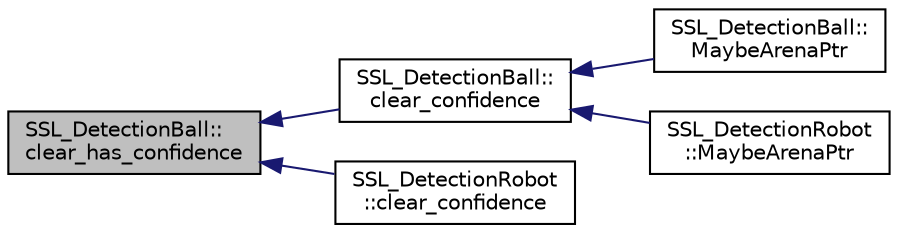 digraph "SSL_DetectionBall::clear_has_confidence"
{
 // INTERACTIVE_SVG=YES
  edge [fontname="Helvetica",fontsize="10",labelfontname="Helvetica",labelfontsize="10"];
  node [fontname="Helvetica",fontsize="10",shape=record];
  rankdir="LR";
  Node1 [label="SSL_DetectionBall::\lclear_has_confidence",height=0.2,width=0.4,color="black", fillcolor="grey75", style="filled", fontcolor="black"];
  Node1 -> Node2 [dir="back",color="midnightblue",fontsize="10",style="solid",fontname="Helvetica"];
  Node2 [label="SSL_DetectionBall::\lclear_confidence",height=0.2,width=0.4,color="black", fillcolor="white", style="filled",URL="$da/d53/class_s_s_l___detection_ball.html#af35d48ca228c0b2a89b65a1dcfd818fa"];
  Node2 -> Node3 [dir="back",color="midnightblue",fontsize="10",style="solid",fontname="Helvetica"];
  Node3 [label="SSL_DetectionBall::\lMaybeArenaPtr",height=0.2,width=0.4,color="black", fillcolor="white", style="filled",URL="$da/d53/class_s_s_l___detection_ball.html#a6c5e508c4a68b98362c4963de5ce6280"];
  Node2 -> Node4 [dir="back",color="midnightblue",fontsize="10",style="solid",fontname="Helvetica"];
  Node4 [label="SSL_DetectionRobot\l::MaybeArenaPtr",height=0.2,width=0.4,color="black", fillcolor="white", style="filled",URL="$d0/d30/class_s_s_l___detection_robot.html#af9917afb808591576d946a0b1af04d6d"];
  Node1 -> Node5 [dir="back",color="midnightblue",fontsize="10",style="solid",fontname="Helvetica"];
  Node5 [label="SSL_DetectionRobot\l::clear_confidence",height=0.2,width=0.4,color="black", fillcolor="white", style="filled",URL="$d0/d30/class_s_s_l___detection_robot.html#a049f82db1c0c7e18fbac0ddeb05947c6"];
}
